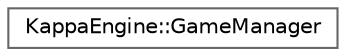digraph "Graphical Class Hierarchy"
{
 // LATEX_PDF_SIZE
  bgcolor="transparent";
  edge [fontname=Helvetica,fontsize=10,labelfontname=Helvetica,labelfontsize=10];
  node [fontname=Helvetica,fontsize=10,shape=box,height=0.2,width=0.4];
  rankdir="LR";
  Node0 [label="KappaEngine::GameManager",height=0.2,width=0.4,color="grey40", fillcolor="white", style="filled",URL="$class_kappa_engine_1_1_game_manager.html",tooltip="The GameManager class is used to manage the entire game."];
}
